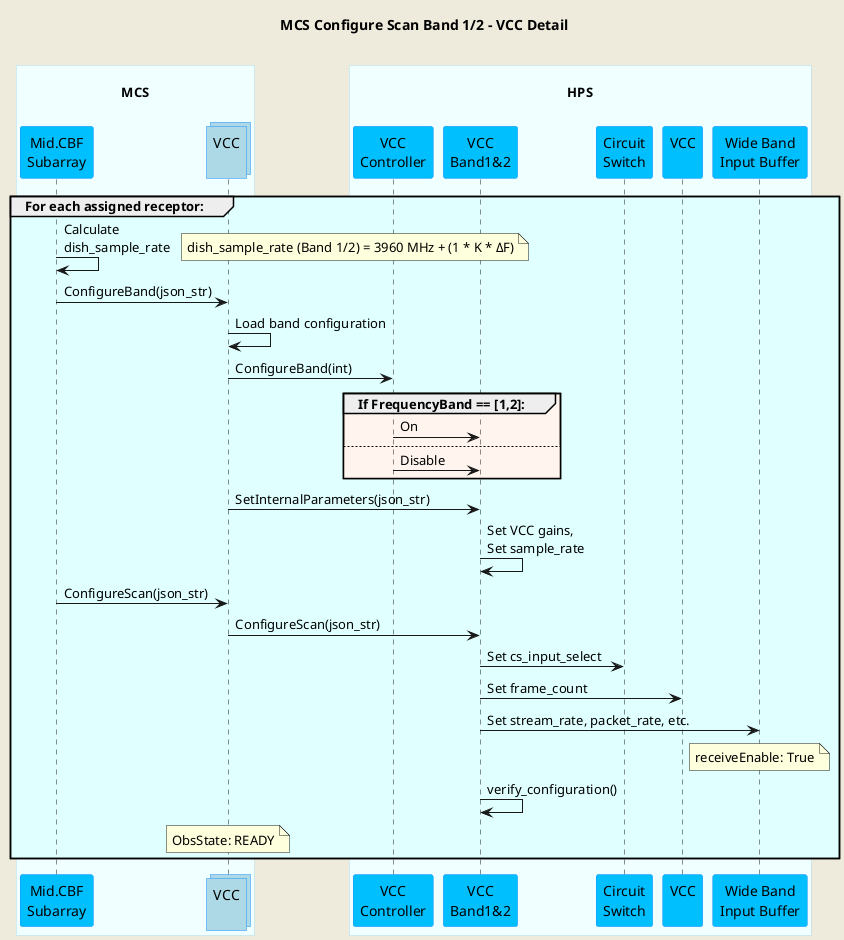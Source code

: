 @startuml
'https://plantuml.com/sequence-diagram

skinparam backgroundColor #EEEBDC
skinparam sequence {
    ParticipantBorderColor DodgerBlue
    ParticipantBackgroundColor DeepSkyBlue
    ActorBorderColor DarkGreen
    ActorBackgroundColor Green
    BoxBorderColor LightBlue
    BoxBackgroundColor #F0FFFF
}
skinparam collections {
    BackGroundColor LightBlue
    BorderColor DodgerBlue
}

title MCS Configure Scan Band 1/2 - VCC Detail\n

box "\nMCS\n"
    participant "Mid.CBF\nSubarray" as subarray
    collections "VCC\n" as vcc
end box
box "\nHPS\n"
    participant "VCC\nController" as hpsvcc
    participant "VCC\nBand1&2" as vccband1
    participant "Circuit\nSwitch" as cs
    participant "VCC\n" as vccdevice
    participant "Wide Band\nInput Buffer" as wb
end box

group #LightCyan For each assigned receptor:
    subarray    -> subarray     : Calculate\ndish_sample_rate
    note right                  : dish_sample_rate (Band 1/2) = 3960 MHz + (1 * K * <U+0394>F)
    subarray    -> vcc          : ConfigureBand(json_str)
    vcc         -> vcc          : Load band configuration
    vcc         -> hpsvcc       : ConfigureBand(int)
    group #SeaShell If FrequencyBand == [1,2]:
        hpsvcc  -> vccband1     : On
    else 
        hpsvcc  -> vccband1     : Disable
    end group
    vcc         -> vccband1     : SetInternalParameters(json_str)
    vccband1    -> vccband1     : Set VCC gains,\nSet sample_rate

    subarray    -> vcc          : ConfigureScan(json_str)
    vcc         -> vccband1     : ConfigureScan(json_str)
    vccband1    -> cs           : Set cs_input_select
    vccband1    -> vccdevice    : Set frame_count
    vccband1    -> wb           : Set stream_rate, packet_rate, etc.
    note over wb                : receiveEnable: True
    vccband1    -> vccband1     : verify_configuration()
    note over vcc               : ObsState: READY
end group


@enduml